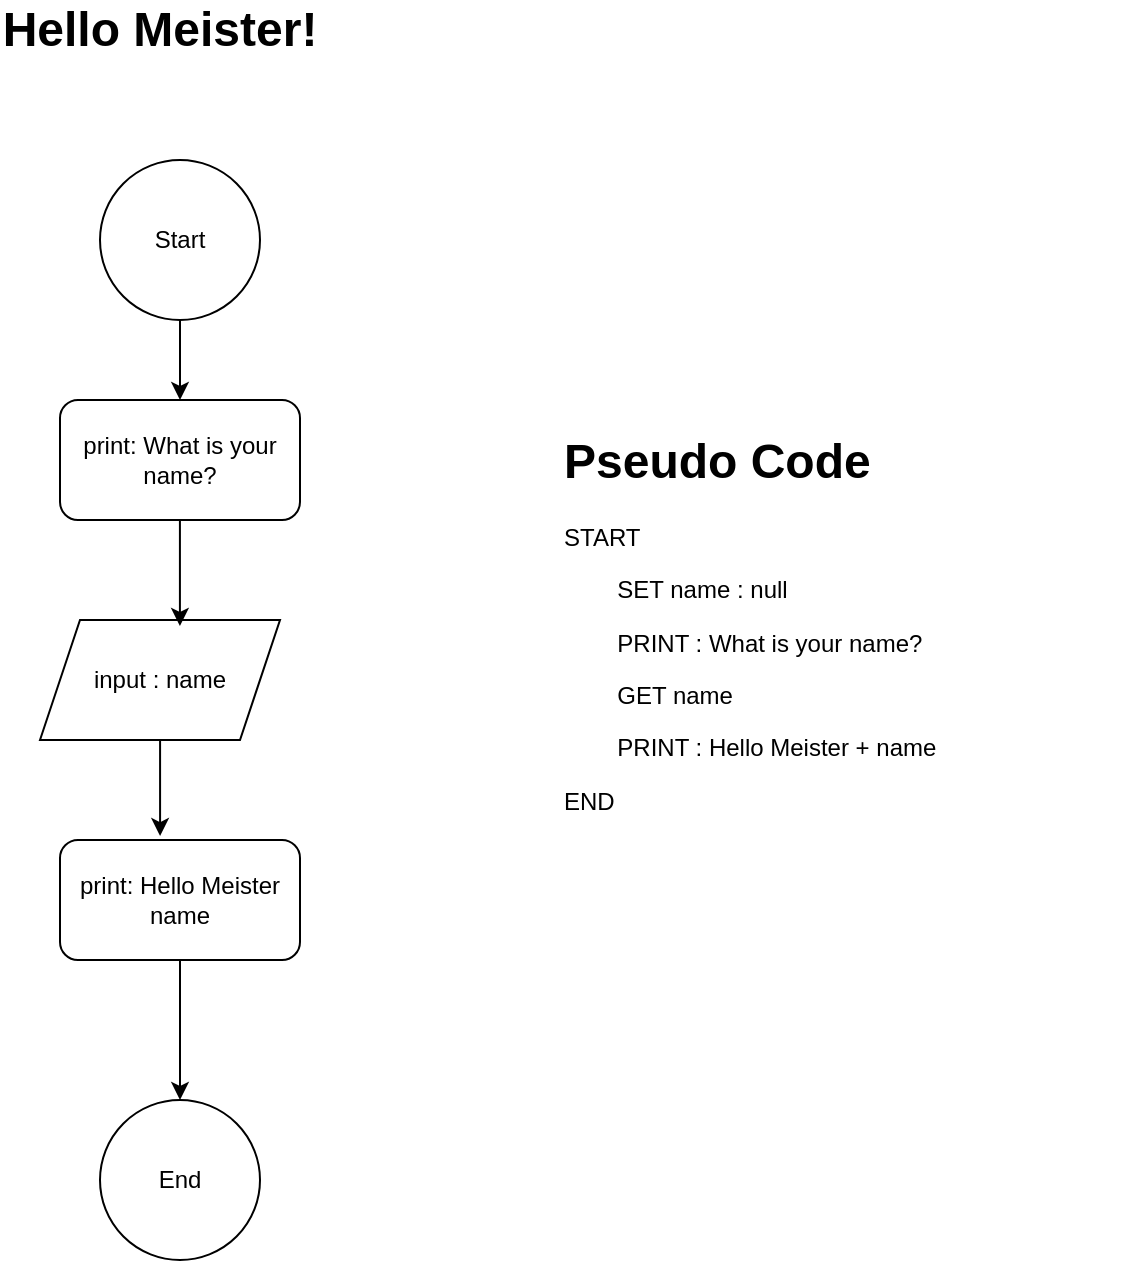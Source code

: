 <mxfile version="28.1.2">
  <diagram name="Seite-1" id="EpJtv_yCttcwf_7BdGCW">
    <mxGraphModel dx="1036" dy="832" grid="1" gridSize="10" guides="1" tooltips="1" connect="1" arrows="1" fold="1" page="1" pageScale="1" pageWidth="827" pageHeight="1169" math="0" shadow="0">
      <root>
        <mxCell id="0" />
        <mxCell id="1" parent="0" />
        <mxCell id="wVIQMLbd9FJlx_xj-_54-2" value="Hello Meister!" style="text;html=1;align=center;verticalAlign=middle;whiteSpace=wrap;rounded=0;fontSize=24;fontStyle=1" vertex="1" parent="1">
          <mxGeometry x="60" y="30" width="160" height="30" as="geometry" />
        </mxCell>
        <mxCell id="wVIQMLbd9FJlx_xj-_54-9" style="edgeStyle=orthogonalEdgeStyle;rounded=0;orthogonalLoop=1;jettySize=auto;html=1;entryX=0.5;entryY=0;entryDx=0;entryDy=0;" edge="1" parent="1" source="wVIQMLbd9FJlx_xj-_54-3" target="wVIQMLbd9FJlx_xj-_54-5">
          <mxGeometry relative="1" as="geometry" />
        </mxCell>
        <mxCell id="wVIQMLbd9FJlx_xj-_54-3" value="Start" style="ellipse;whiteSpace=wrap;html=1;aspect=fixed;" vertex="1" parent="1">
          <mxGeometry x="110" y="110" width="80" height="80" as="geometry" />
        </mxCell>
        <mxCell id="wVIQMLbd9FJlx_xj-_54-5" value="print: What is your name?" style="rounded=1;whiteSpace=wrap;html=1;" vertex="1" parent="1">
          <mxGeometry x="90" y="230" width="120" height="60" as="geometry" />
        </mxCell>
        <mxCell id="wVIQMLbd9FJlx_xj-_54-6" value="input : name" style="shape=parallelogram;perimeter=parallelogramPerimeter;whiteSpace=wrap;html=1;fixedSize=1;" vertex="1" parent="1">
          <mxGeometry x="80" y="340" width="120" height="60" as="geometry" />
        </mxCell>
        <mxCell id="wVIQMLbd9FJlx_xj-_54-12" style="edgeStyle=orthogonalEdgeStyle;rounded=0;orthogonalLoop=1;jettySize=auto;html=1;entryX=0.5;entryY=0;entryDx=0;entryDy=0;" edge="1" parent="1" source="wVIQMLbd9FJlx_xj-_54-7" target="wVIQMLbd9FJlx_xj-_54-8">
          <mxGeometry relative="1" as="geometry" />
        </mxCell>
        <mxCell id="wVIQMLbd9FJlx_xj-_54-7" value="print: Hello Meister name" style="rounded=1;whiteSpace=wrap;html=1;" vertex="1" parent="1">
          <mxGeometry x="90" y="450" width="120" height="60" as="geometry" />
        </mxCell>
        <mxCell id="wVIQMLbd9FJlx_xj-_54-8" value="End" style="ellipse;whiteSpace=wrap;html=1;aspect=fixed;" vertex="1" parent="1">
          <mxGeometry x="110" y="580" width="80" height="80" as="geometry" />
        </mxCell>
        <mxCell id="wVIQMLbd9FJlx_xj-_54-10" style="edgeStyle=orthogonalEdgeStyle;rounded=0;orthogonalLoop=1;jettySize=auto;html=1;entryX=0.583;entryY=0.05;entryDx=0;entryDy=0;entryPerimeter=0;" edge="1" parent="1" source="wVIQMLbd9FJlx_xj-_54-5" target="wVIQMLbd9FJlx_xj-_54-6">
          <mxGeometry relative="1" as="geometry" />
        </mxCell>
        <mxCell id="wVIQMLbd9FJlx_xj-_54-11" style="edgeStyle=orthogonalEdgeStyle;rounded=0;orthogonalLoop=1;jettySize=auto;html=1;entryX=0.417;entryY=-0.033;entryDx=0;entryDy=0;entryPerimeter=0;" edge="1" parent="1" source="wVIQMLbd9FJlx_xj-_54-6" target="wVIQMLbd9FJlx_xj-_54-7">
          <mxGeometry relative="1" as="geometry" />
        </mxCell>
        <mxCell id="wVIQMLbd9FJlx_xj-_54-13" value="&lt;h1 style=&quot;margin-top: 0px;&quot;&gt;Pseudo Code&lt;/h1&gt;&lt;p&gt;START&lt;/p&gt;&lt;p&gt;&lt;span style=&quot;white-space: pre;&quot;&gt;&#x9;&lt;/span&gt;SET name : null&lt;/p&gt;&lt;p&gt;&lt;span style=&quot;white-space: pre;&quot;&gt;&#x9;&lt;/span&gt;PRINT : What is your name?&lt;br&gt;&lt;/p&gt;&lt;p&gt;&lt;span style=&quot;white-space: pre;&quot;&gt;&#x9;&lt;/span&gt;GET name&lt;br&gt;&lt;/p&gt;&lt;p&gt;&lt;span style=&quot;white-space: pre;&quot;&gt;&#x9;&lt;/span&gt;PRINT : Hello Meister + name&lt;br&gt;&lt;/p&gt;&lt;p&gt;END&lt;/p&gt;" style="text;html=1;whiteSpace=wrap;overflow=hidden;rounded=0;" vertex="1" parent="1">
          <mxGeometry x="340" y="240" width="280" height="310" as="geometry" />
        </mxCell>
      </root>
    </mxGraphModel>
  </diagram>
</mxfile>
